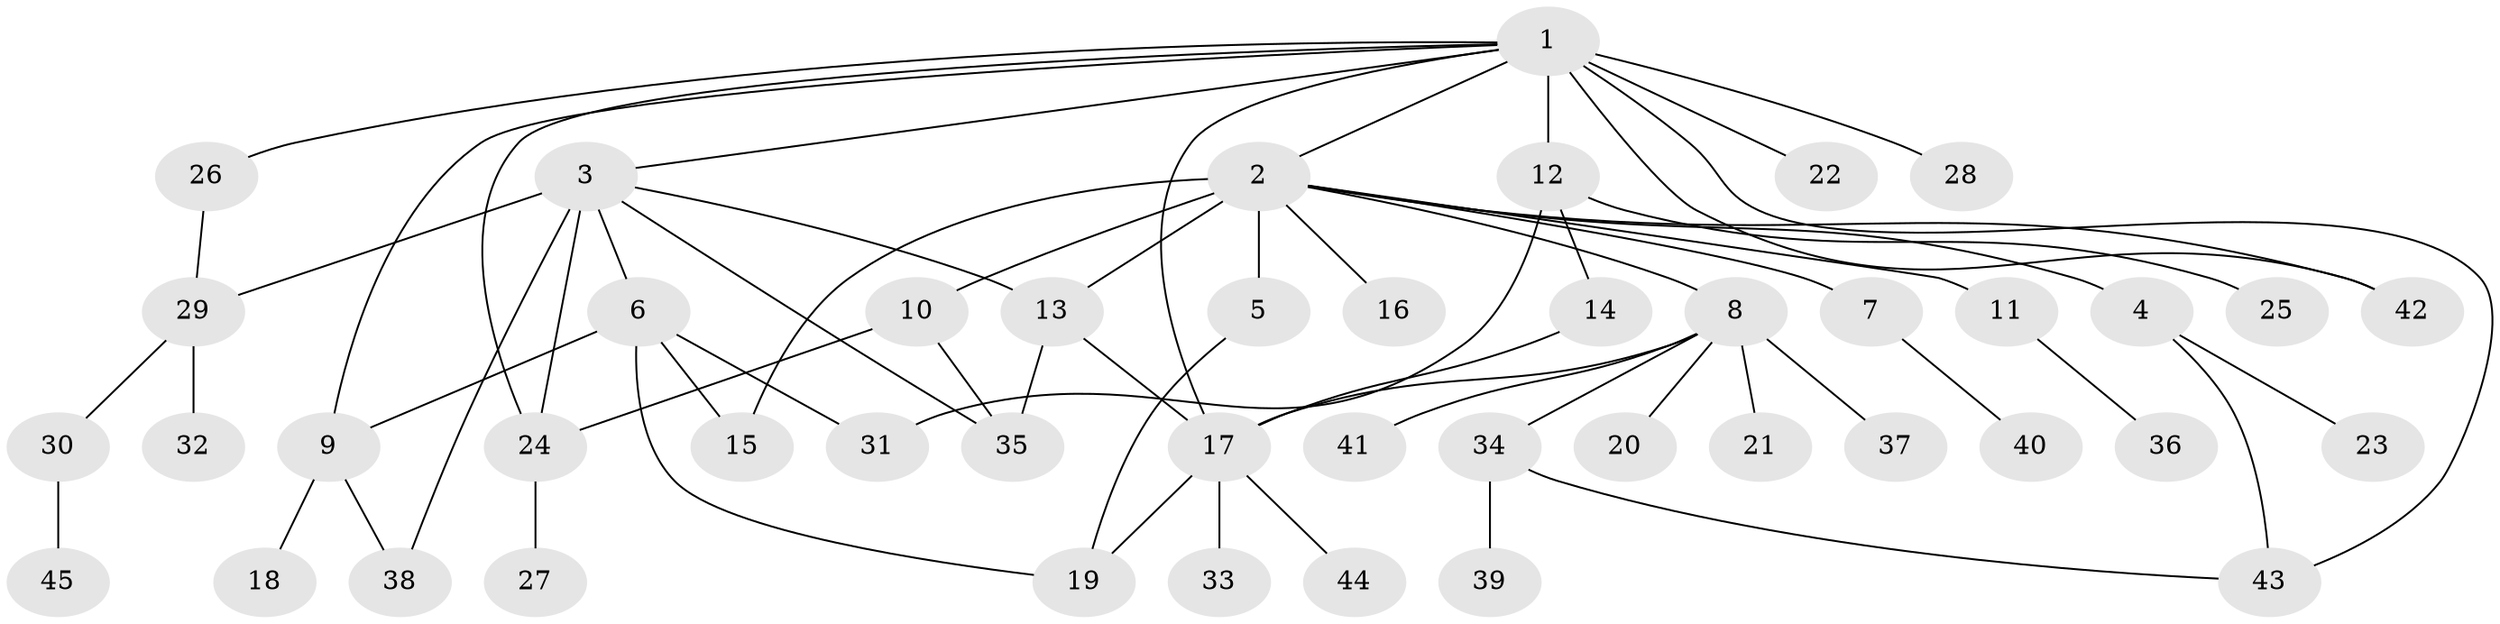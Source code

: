 // original degree distribution, {14: 0.011235955056179775, 19: 0.011235955056179775, 6: 0.033707865168539325, 4: 0.0449438202247191, 1: 0.5393258426966292, 8: 0.011235955056179775, 3: 0.0898876404494382, 9: 0.02247191011235955, 5: 0.02247191011235955, 2: 0.20224719101123595, 7: 0.011235955056179775}
// Generated by graph-tools (version 1.1) at 2025/35/03/09/25 02:35:20]
// undirected, 45 vertices, 62 edges
graph export_dot {
graph [start="1"]
  node [color=gray90,style=filled];
  1;
  2;
  3;
  4;
  5;
  6;
  7;
  8;
  9;
  10;
  11;
  12;
  13;
  14;
  15;
  16;
  17;
  18;
  19;
  20;
  21;
  22;
  23;
  24;
  25;
  26;
  27;
  28;
  29;
  30;
  31;
  32;
  33;
  34;
  35;
  36;
  37;
  38;
  39;
  40;
  41;
  42;
  43;
  44;
  45;
  1 -- 2 [weight=1.0];
  1 -- 3 [weight=1.0];
  1 -- 9 [weight=1.0];
  1 -- 12 [weight=1.0];
  1 -- 17 [weight=1.0];
  1 -- 22 [weight=1.0];
  1 -- 24 [weight=1.0];
  1 -- 26 [weight=1.0];
  1 -- 28 [weight=3.0];
  1 -- 42 [weight=1.0];
  1 -- 43 [weight=1.0];
  2 -- 4 [weight=1.0];
  2 -- 5 [weight=7.0];
  2 -- 7 [weight=1.0];
  2 -- 8 [weight=1.0];
  2 -- 10 [weight=1.0];
  2 -- 11 [weight=1.0];
  2 -- 13 [weight=1.0];
  2 -- 15 [weight=1.0];
  2 -- 16 [weight=1.0];
  2 -- 42 [weight=1.0];
  3 -- 6 [weight=1.0];
  3 -- 13 [weight=1.0];
  3 -- 24 [weight=2.0];
  3 -- 29 [weight=1.0];
  3 -- 35 [weight=1.0];
  3 -- 38 [weight=1.0];
  4 -- 23 [weight=1.0];
  4 -- 43 [weight=1.0];
  5 -- 19 [weight=1.0];
  6 -- 9 [weight=1.0];
  6 -- 15 [weight=1.0];
  6 -- 19 [weight=1.0];
  6 -- 31 [weight=3.0];
  7 -- 40 [weight=1.0];
  8 -- 17 [weight=1.0];
  8 -- 20 [weight=1.0];
  8 -- 21 [weight=1.0];
  8 -- 34 [weight=1.0];
  8 -- 37 [weight=1.0];
  8 -- 41 [weight=1.0];
  9 -- 18 [weight=1.0];
  9 -- 38 [weight=1.0];
  10 -- 24 [weight=1.0];
  10 -- 35 [weight=1.0];
  11 -- 36 [weight=1.0];
  12 -- 14 [weight=1.0];
  12 -- 25 [weight=1.0];
  12 -- 31 [weight=1.0];
  13 -- 17 [weight=1.0];
  13 -- 35 [weight=1.0];
  14 -- 17 [weight=1.0];
  17 -- 19 [weight=1.0];
  17 -- 33 [weight=1.0];
  17 -- 44 [weight=1.0];
  24 -- 27 [weight=3.0];
  26 -- 29 [weight=1.0];
  29 -- 30 [weight=1.0];
  29 -- 32 [weight=2.0];
  30 -- 45 [weight=1.0];
  34 -- 39 [weight=1.0];
  34 -- 43 [weight=1.0];
}
